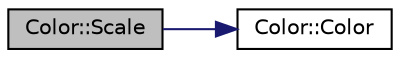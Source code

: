 digraph "Color::Scale"
{
 // LATEX_PDF_SIZE
  edge [fontname="Helvetica",fontsize="10",labelfontname="Helvetica",labelfontsize="10"];
  node [fontname="Helvetica",fontsize="10",shape=record];
  rankdir="LR";
  Node1 [label="Color::Scale",height=0.2,width=0.4,color="black", fillcolor="grey75", style="filled", fontcolor="black",tooltip="Scale."];
  Node1 -> Node2 [color="midnightblue",fontsize="10",style="solid",fontname="Helvetica"];
  Node2 [label="Color::Color",height=0.2,width=0.4,color="black", fillcolor="white", style="filled",URL="$class_color.html#a5c99db9544ba8d3b9645f436b4fc855e",tooltip="Creates a greyscale color."];
}
